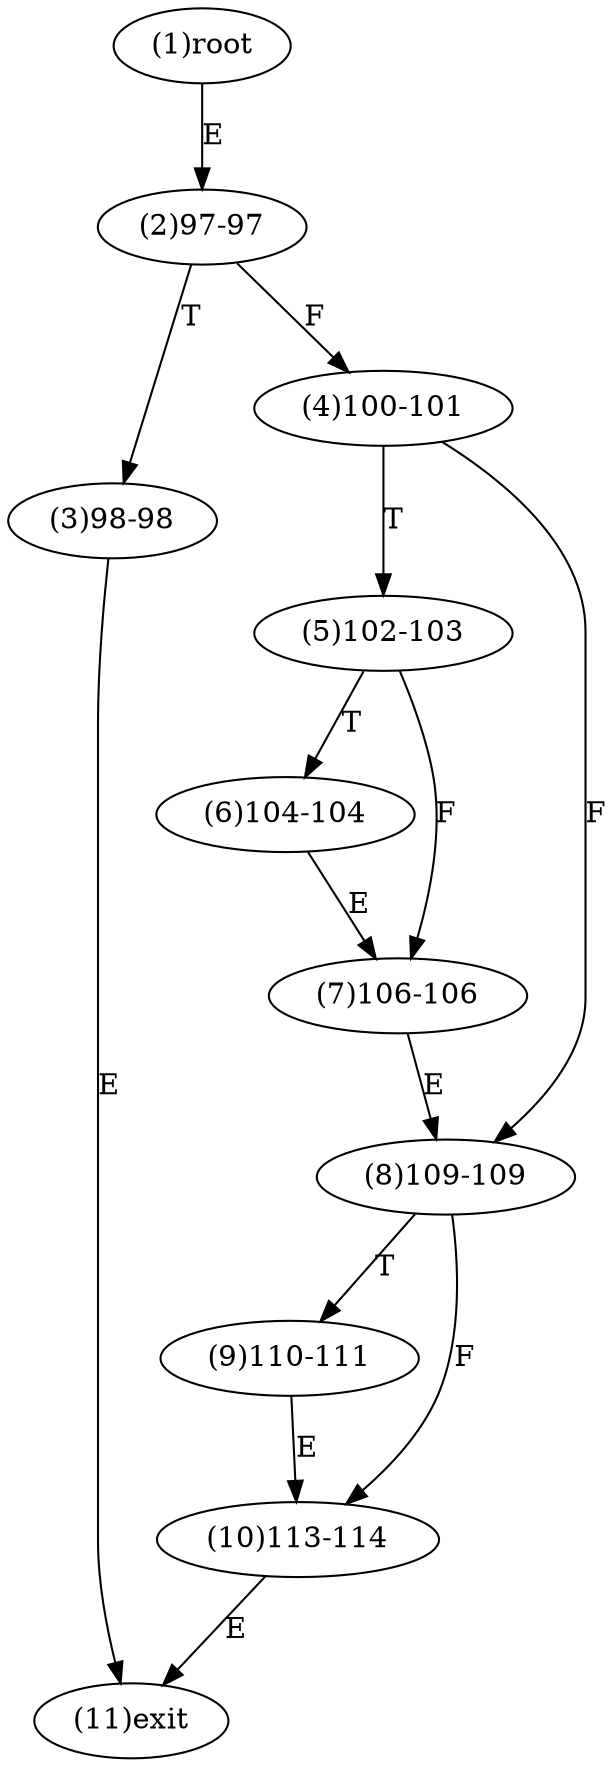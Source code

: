 digraph "" { 
1[ label="(1)root"];
2[ label="(2)97-97"];
3[ label="(3)98-98"];
4[ label="(4)100-101"];
5[ label="(5)102-103"];
6[ label="(6)104-104"];
7[ label="(7)106-106"];
8[ label="(8)109-109"];
9[ label="(9)110-111"];
10[ label="(10)113-114"];
11[ label="(11)exit"];
1->2[ label="E"];
2->4[ label="F"];
2->3[ label="T"];
3->11[ label="E"];
4->8[ label="F"];
4->5[ label="T"];
5->7[ label="F"];
5->6[ label="T"];
6->7[ label="E"];
7->8[ label="E"];
8->10[ label="F"];
8->9[ label="T"];
9->10[ label="E"];
10->11[ label="E"];
}